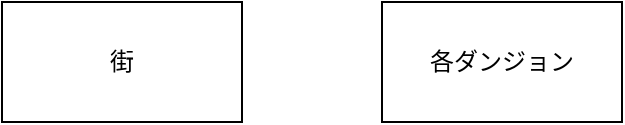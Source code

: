 <mxfile version="20.2.2" type="github">
  <diagram id="xgExO2VgEaIyeyu2MwbZ" name="ライフサイクル">
    <mxGraphModel dx="1406" dy="757" grid="1" gridSize="10" guides="1" tooltips="1" connect="1" arrows="1" fold="1" page="1" pageScale="1" pageWidth="827" pageHeight="1169" math="0" shadow="0">
      <root>
        <mxCell id="0" />
        <mxCell id="1" parent="0" />
        <mxCell id="ELOPcXGTnWT-Js7EqJzr-1" value="街" style="rounded=0;whiteSpace=wrap;html=1;" vertex="1" parent="1">
          <mxGeometry x="70" y="260" width="120" height="60" as="geometry" />
        </mxCell>
        <mxCell id="ELOPcXGTnWT-Js7EqJzr-3" value="各ダンジョン" style="whiteSpace=wrap;html=1;" vertex="1" parent="1">
          <mxGeometry x="260" y="260" width="120" height="60" as="geometry" />
        </mxCell>
      </root>
    </mxGraphModel>
  </diagram>
</mxfile>
